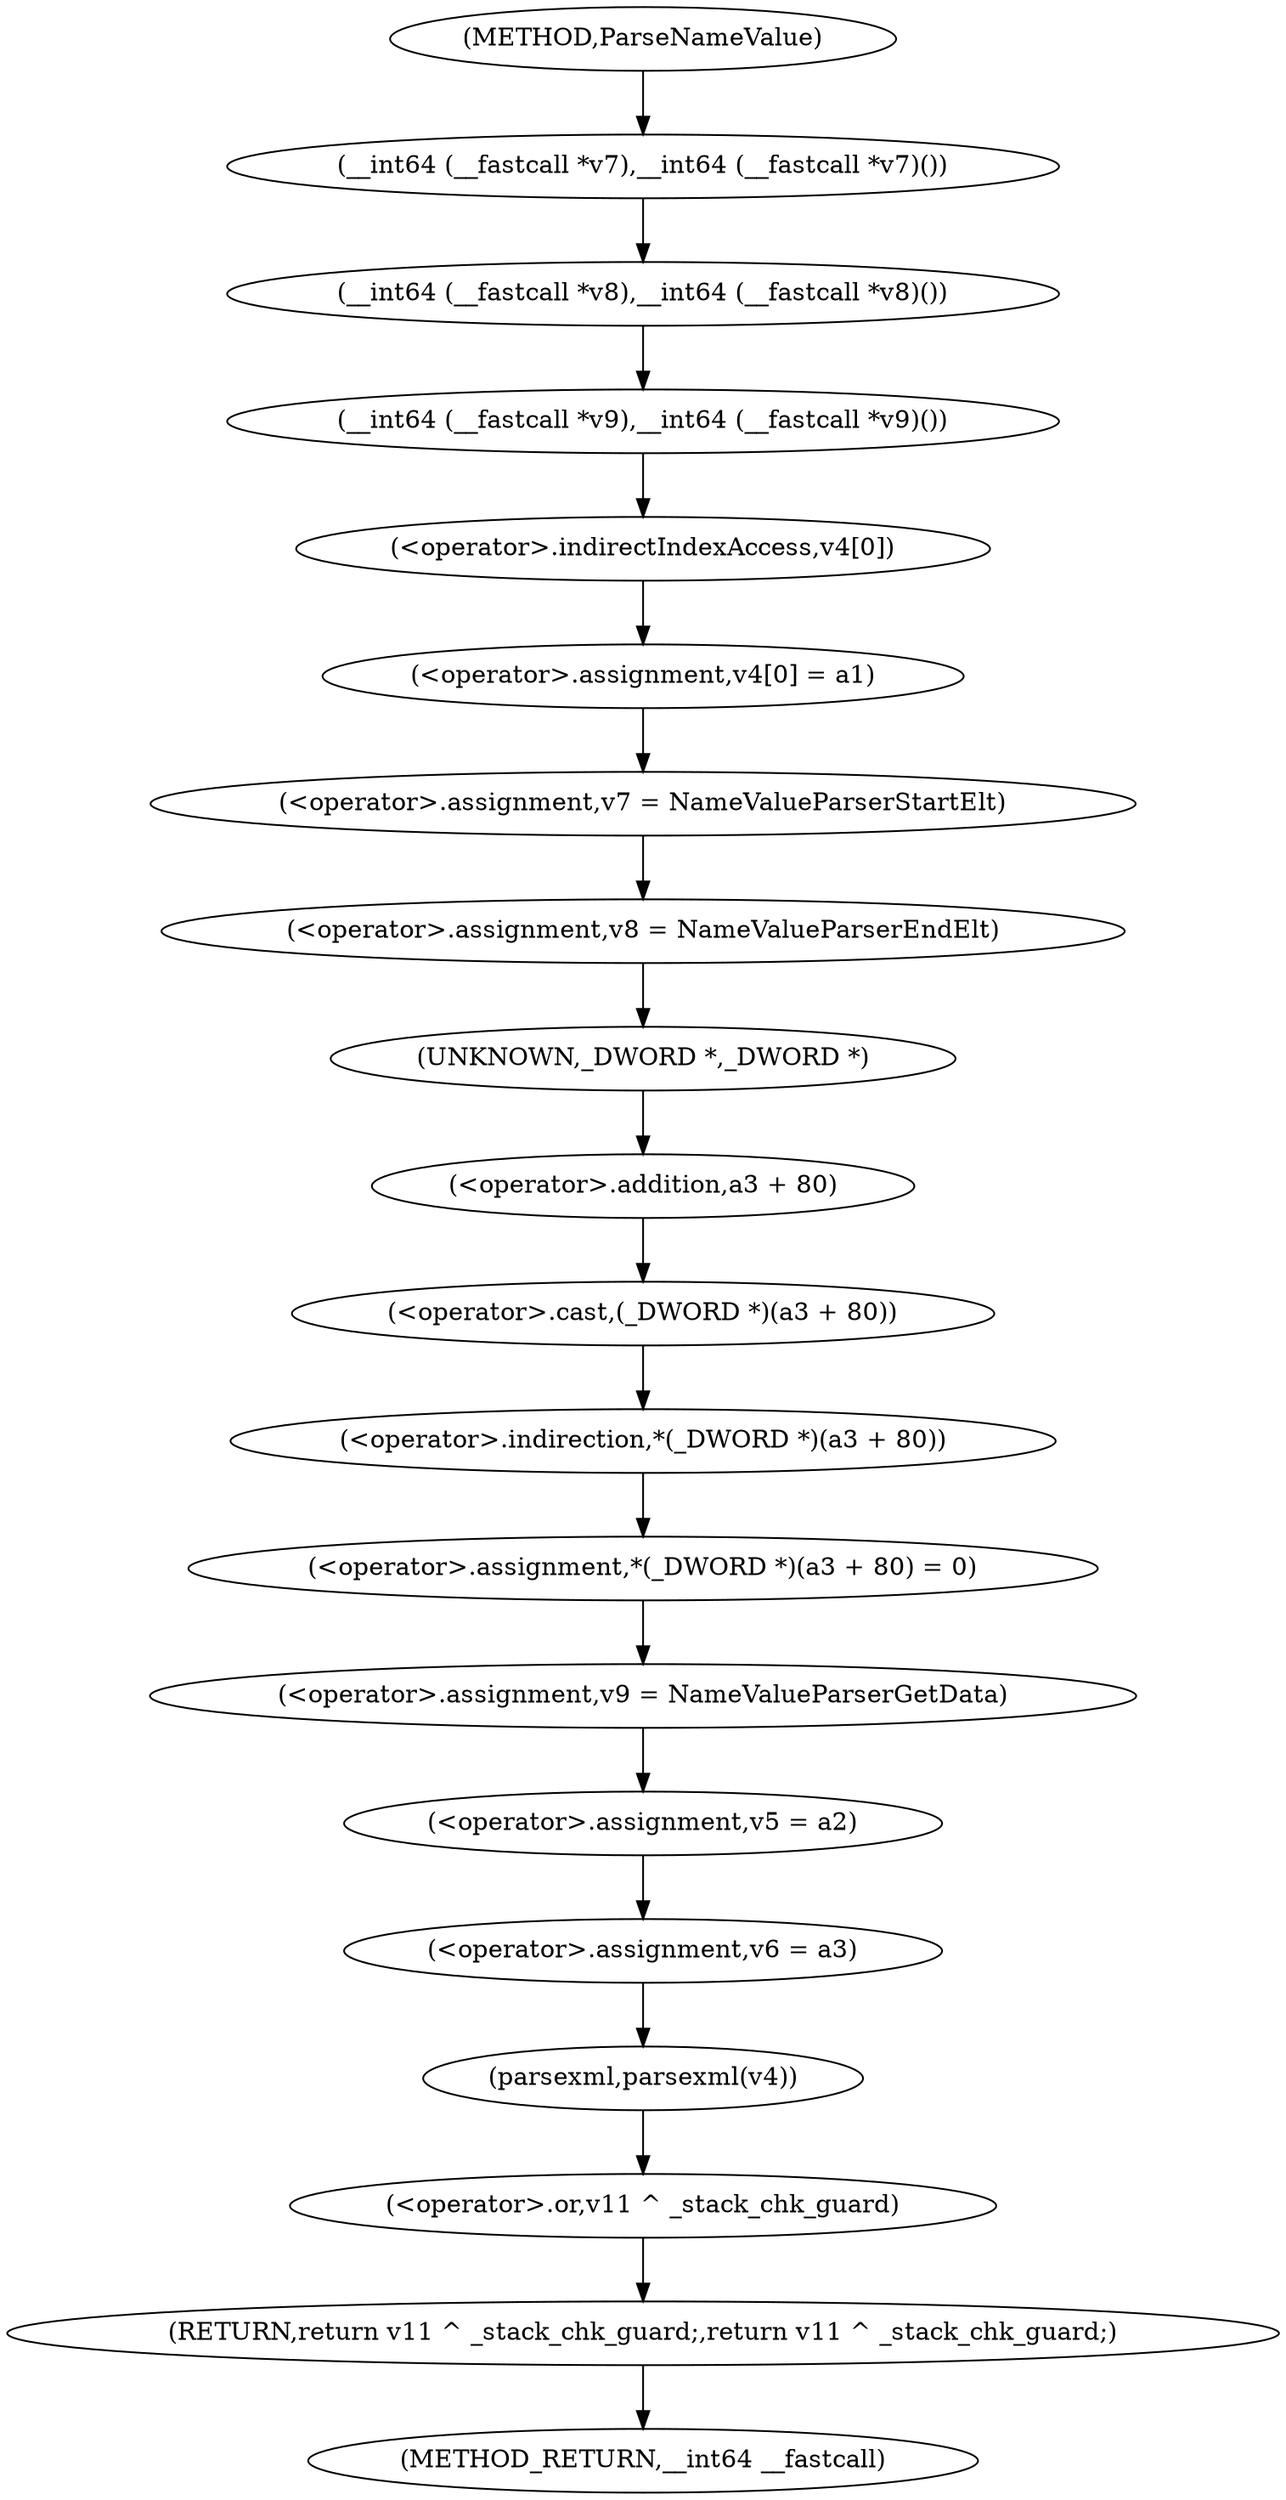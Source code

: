 digraph ParseNameValue {  
"1000117" [label = "(__int64 (__fastcall *v7),__int64 (__fastcall *v7)())" ]
"1000118" [label = "(__int64 (__fastcall *v8),__int64 (__fastcall *v8)())" ]
"1000119" [label = "(__int64 (__fastcall *v9),__int64 (__fastcall *v9)())" ]
"1000123" [label = "(<operator>.assignment,v4[0] = a1)" ]
"1000124" [label = "(<operator>.indirectIndexAccess,v4[0])" ]
"1000128" [label = "(<operator>.assignment,v7 = NameValueParserStartElt)" ]
"1000131" [label = "(<operator>.assignment,v8 = NameValueParserEndElt)" ]
"1000134" [label = "(<operator>.assignment,*(_DWORD *)(a3 + 80) = 0)" ]
"1000135" [label = "(<operator>.indirection,*(_DWORD *)(a3 + 80))" ]
"1000136" [label = "(<operator>.cast,(_DWORD *)(a3 + 80))" ]
"1000137" [label = "(UNKNOWN,_DWORD *,_DWORD *)" ]
"1000138" [label = "(<operator>.addition,a3 + 80)" ]
"1000142" [label = "(<operator>.assignment,v9 = NameValueParserGetData)" ]
"1000146" [label = "(<operator>.assignment,v5 = a2)" ]
"1000149" [label = "(<operator>.assignment,v6 = a3)" ]
"1000153" [label = "(parsexml,parsexml(v4))" ]
"1000155" [label = "(RETURN,return v11 ^ _stack_chk_guard;,return v11 ^ _stack_chk_guard;)" ]
"1000156" [label = "(<operator>.or,v11 ^ _stack_chk_guard)" ]
"1000109" [label = "(METHOD,ParseNameValue)" ]
"1000159" [label = "(METHOD_RETURN,__int64 __fastcall)" ]
  "1000117" -> "1000118" 
  "1000118" -> "1000119" 
  "1000119" -> "1000124" 
  "1000123" -> "1000128" 
  "1000124" -> "1000123" 
  "1000128" -> "1000131" 
  "1000131" -> "1000137" 
  "1000134" -> "1000142" 
  "1000135" -> "1000134" 
  "1000136" -> "1000135" 
  "1000137" -> "1000138" 
  "1000138" -> "1000136" 
  "1000142" -> "1000146" 
  "1000146" -> "1000149" 
  "1000149" -> "1000153" 
  "1000153" -> "1000156" 
  "1000155" -> "1000159" 
  "1000156" -> "1000155" 
  "1000109" -> "1000117" 
}
